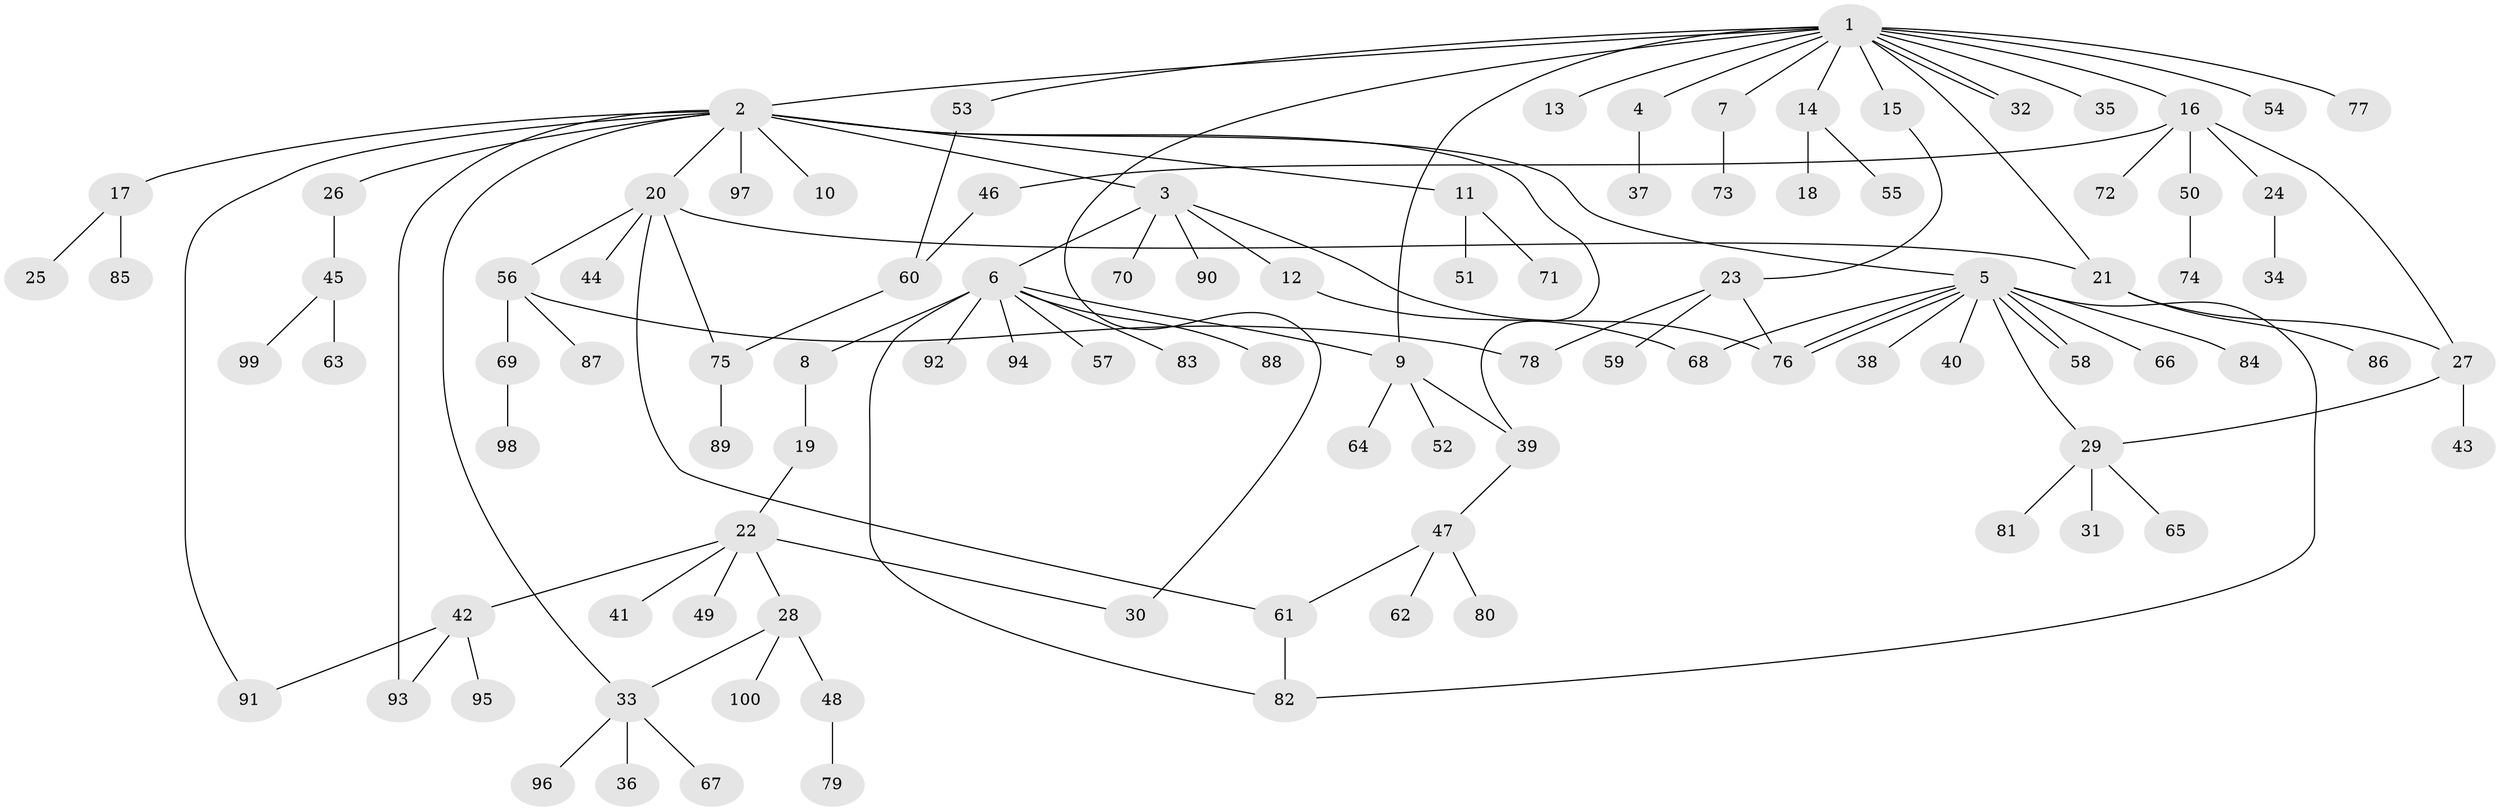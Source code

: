 // Generated by graph-tools (version 1.1) at 2025/11/02/21/25 10:11:08]
// undirected, 100 vertices, 120 edges
graph export_dot {
graph [start="1"]
  node [color=gray90,style=filled];
  1;
  2;
  3;
  4;
  5;
  6;
  7;
  8;
  9;
  10;
  11;
  12;
  13;
  14;
  15;
  16;
  17;
  18;
  19;
  20;
  21;
  22;
  23;
  24;
  25;
  26;
  27;
  28;
  29;
  30;
  31;
  32;
  33;
  34;
  35;
  36;
  37;
  38;
  39;
  40;
  41;
  42;
  43;
  44;
  45;
  46;
  47;
  48;
  49;
  50;
  51;
  52;
  53;
  54;
  55;
  56;
  57;
  58;
  59;
  60;
  61;
  62;
  63;
  64;
  65;
  66;
  67;
  68;
  69;
  70;
  71;
  72;
  73;
  74;
  75;
  76;
  77;
  78;
  79;
  80;
  81;
  82;
  83;
  84;
  85;
  86;
  87;
  88;
  89;
  90;
  91;
  92;
  93;
  94;
  95;
  96;
  97;
  98;
  99;
  100;
  1 -- 2;
  1 -- 4;
  1 -- 7;
  1 -- 9;
  1 -- 13;
  1 -- 14;
  1 -- 15;
  1 -- 16;
  1 -- 21;
  1 -- 30;
  1 -- 32;
  1 -- 32;
  1 -- 35;
  1 -- 53;
  1 -- 54;
  1 -- 77;
  2 -- 3;
  2 -- 5;
  2 -- 10;
  2 -- 11;
  2 -- 17;
  2 -- 20;
  2 -- 26;
  2 -- 33;
  2 -- 39;
  2 -- 91;
  2 -- 93;
  2 -- 97;
  3 -- 6;
  3 -- 12;
  3 -- 70;
  3 -- 76;
  3 -- 90;
  4 -- 37;
  5 -- 29;
  5 -- 38;
  5 -- 40;
  5 -- 58;
  5 -- 58;
  5 -- 66;
  5 -- 68;
  5 -- 76;
  5 -- 76;
  5 -- 82;
  5 -- 84;
  6 -- 8;
  6 -- 9;
  6 -- 57;
  6 -- 82;
  6 -- 83;
  6 -- 88;
  6 -- 92;
  6 -- 94;
  7 -- 73;
  8 -- 19;
  9 -- 39;
  9 -- 52;
  9 -- 64;
  11 -- 51;
  11 -- 71;
  12 -- 68;
  14 -- 18;
  14 -- 55;
  15 -- 23;
  16 -- 24;
  16 -- 27;
  16 -- 46;
  16 -- 50;
  16 -- 72;
  17 -- 25;
  17 -- 85;
  19 -- 22;
  20 -- 21;
  20 -- 44;
  20 -- 56;
  20 -- 61;
  20 -- 75;
  21 -- 27;
  21 -- 86;
  22 -- 28;
  22 -- 30;
  22 -- 41;
  22 -- 42;
  22 -- 49;
  23 -- 59;
  23 -- 76;
  23 -- 78;
  24 -- 34;
  26 -- 45;
  27 -- 29;
  27 -- 43;
  28 -- 33;
  28 -- 48;
  28 -- 100;
  29 -- 31;
  29 -- 65;
  29 -- 81;
  33 -- 36;
  33 -- 67;
  33 -- 96;
  39 -- 47;
  42 -- 91;
  42 -- 93;
  42 -- 95;
  45 -- 63;
  45 -- 99;
  46 -- 60;
  47 -- 61;
  47 -- 62;
  47 -- 80;
  48 -- 79;
  50 -- 74;
  53 -- 60;
  56 -- 69;
  56 -- 78;
  56 -- 87;
  60 -- 75;
  61 -- 82;
  69 -- 98;
  75 -- 89;
}
